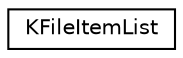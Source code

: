 digraph "Graphical Class Hierarchy"
{
  edge [fontname="Helvetica",fontsize="10",labelfontname="Helvetica",labelfontsize="10"];
  node [fontname="Helvetica",fontsize="10",shape=record];
  rankdir="LR";
  Node0 [label="KFileItemList",height=0.2,width=0.4,color="black", fillcolor="white", style="filled",URL="$classKFileItemList.html",tooltip="List of KFileItems, which adds a few helper methods to QList<KFileItem>. "];
}
